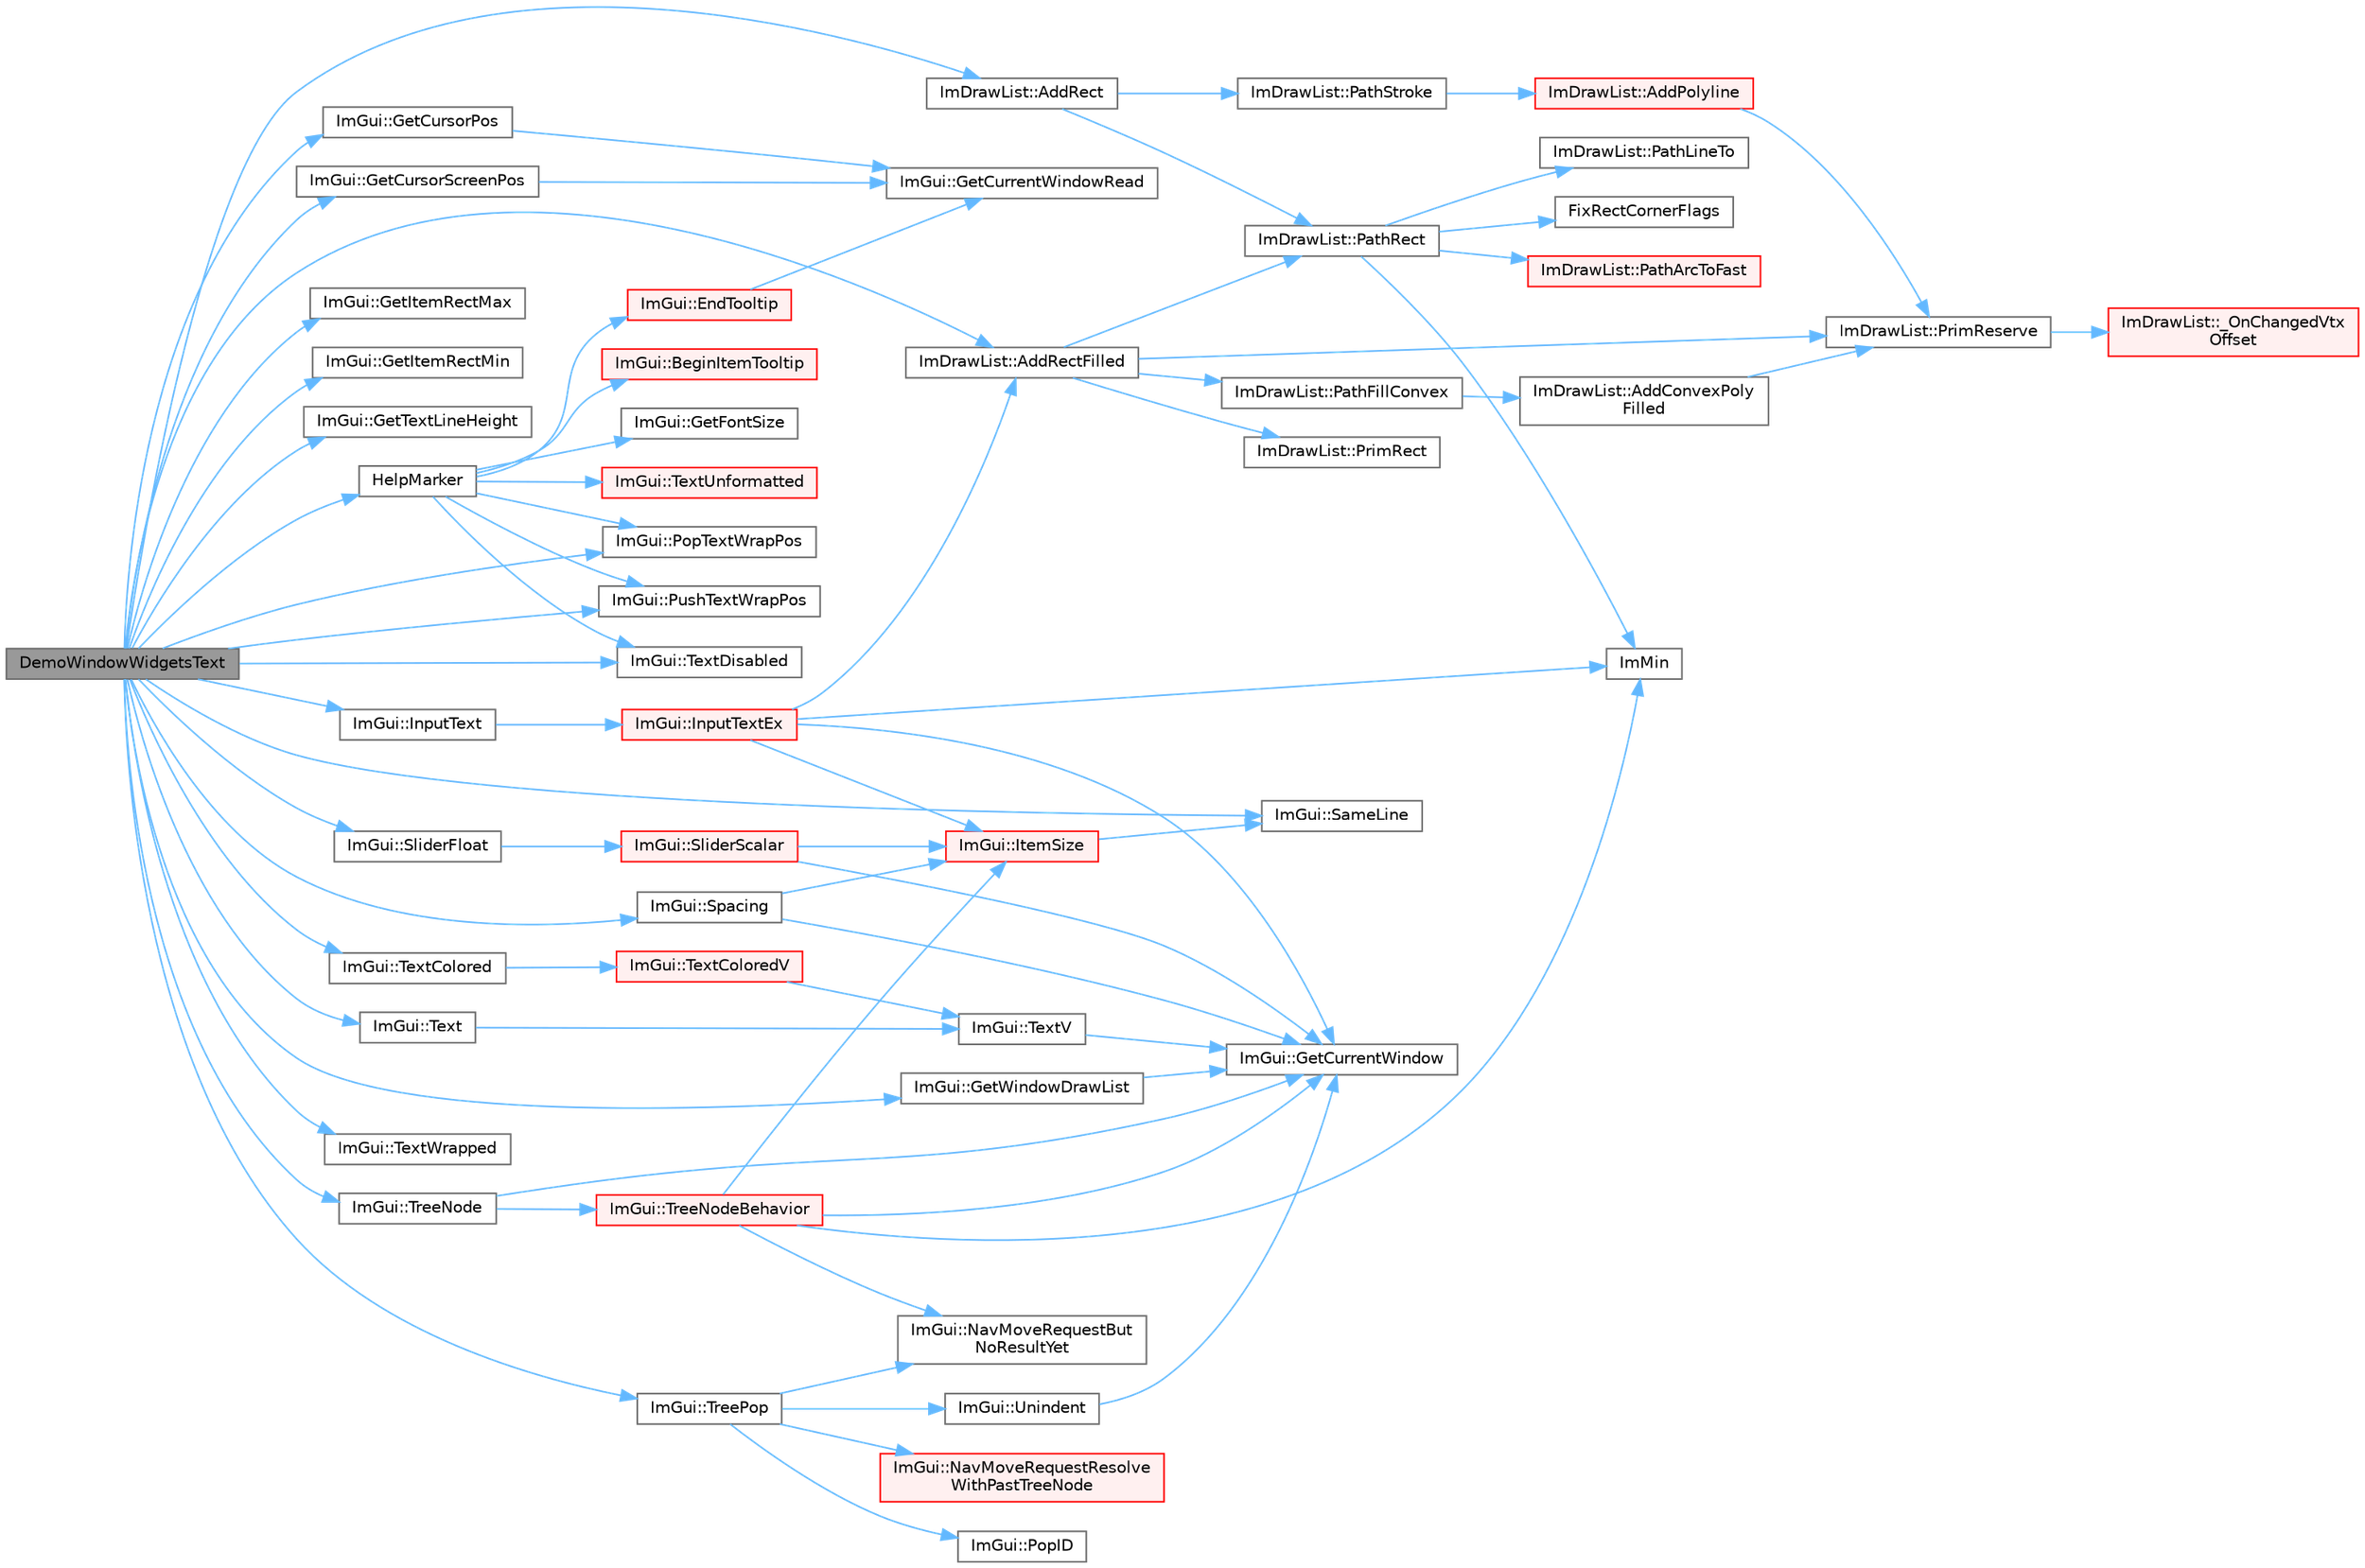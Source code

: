 digraph "DemoWindowWidgetsText"
{
 // LATEX_PDF_SIZE
  bgcolor="transparent";
  edge [fontname=Helvetica,fontsize=10,labelfontname=Helvetica,labelfontsize=10];
  node [fontname=Helvetica,fontsize=10,shape=box,height=0.2,width=0.4];
  rankdir="LR";
  Node1 [id="Node000001",label="DemoWindowWidgetsText",height=0.2,width=0.4,color="gray40", fillcolor="grey60", style="filled", fontcolor="black",tooltip=" "];
  Node1 -> Node2 [id="edge1_Node000001_Node000002",color="steelblue1",style="solid",tooltip=" "];
  Node2 [id="Node000002",label="ImDrawList::AddRect",height=0.2,width=0.4,color="grey40", fillcolor="white", style="filled",URL="$struct_im_draw_list.html#ad96f10a3e954fe0c5b7c96d4e205af7b",tooltip=" "];
  Node2 -> Node3 [id="edge2_Node000002_Node000003",color="steelblue1",style="solid",tooltip=" "];
  Node3 [id="Node000003",label="ImDrawList::PathRect",height=0.2,width=0.4,color="grey40", fillcolor="white", style="filled",URL="$struct_im_draw_list.html#a2251eb264ed8b17a253c409787375053",tooltip=" "];
  Node3 -> Node4 [id="edge3_Node000003_Node000004",color="steelblue1",style="solid",tooltip=" "];
  Node4 [id="Node000004",label="FixRectCornerFlags",height=0.2,width=0.4,color="grey40", fillcolor="white", style="filled",URL="$imgui__draw_8cpp.html#abc26563004ba48126f2e8b70ea0067af",tooltip=" "];
  Node3 -> Node5 [id="edge4_Node000003_Node000005",color="steelblue1",style="solid",tooltip=" "];
  Node5 [id="Node000005",label="ImMin",height=0.2,width=0.4,color="grey40", fillcolor="white", style="filled",URL="$imgui__internal_8h.html#a7f9d7828066a9d61b5630adcdf4655d3",tooltip=" "];
  Node3 -> Node6 [id="edge5_Node000003_Node000006",color="steelblue1",style="solid",tooltip=" "];
  Node6 [id="Node000006",label="ImDrawList::PathArcToFast",height=0.2,width=0.4,color="red", fillcolor="#FFF0F0", style="filled",URL="$struct_im_draw_list.html#a6d307c6de1a6522e76fa410e8fe96fcc",tooltip=" "];
  Node3 -> Node11 [id="edge6_Node000003_Node000011",color="steelblue1",style="solid",tooltip=" "];
  Node11 [id="Node000011",label="ImDrawList::PathLineTo",height=0.2,width=0.4,color="grey40", fillcolor="white", style="filled",URL="$struct_im_draw_list.html#a828d944325ed58d8b57abd3647bffaaf",tooltip=" "];
  Node2 -> Node12 [id="edge7_Node000002_Node000012",color="steelblue1",style="solid",tooltip=" "];
  Node12 [id="Node000012",label="ImDrawList::PathStroke",height=0.2,width=0.4,color="grey40", fillcolor="white", style="filled",URL="$struct_im_draw_list.html#a60bf9040ef3d09b39c4ba8f5a2a68ae9",tooltip=" "];
  Node12 -> Node13 [id="edge8_Node000012_Node000013",color="steelblue1",style="solid",tooltip=" "];
  Node13 [id="Node000013",label="ImDrawList::AddPolyline",height=0.2,width=0.4,color="red", fillcolor="#FFF0F0", style="filled",URL="$struct_im_draw_list.html#abc568847b1113e624456436bfab1b307",tooltip=" "];
  Node13 -> Node15 [id="edge9_Node000013_Node000015",color="steelblue1",style="solid",tooltip=" "];
  Node15 [id="Node000015",label="ImDrawList::PrimReserve",height=0.2,width=0.4,color="grey40", fillcolor="white", style="filled",URL="$struct_im_draw_list.html#a879aa38dbfb0344e3e023d65c002c7d7",tooltip=" "];
  Node15 -> Node16 [id="edge10_Node000015_Node000016",color="steelblue1",style="solid",tooltip=" "];
  Node16 [id="Node000016",label="ImDrawList::_OnChangedVtx\lOffset",height=0.2,width=0.4,color="red", fillcolor="#FFF0F0", style="filled",URL="$struct_im_draw_list.html#a7f2e315f147acd8b555d86d1557659cc",tooltip=" "];
  Node1 -> Node18 [id="edge11_Node000001_Node000018",color="steelblue1",style="solid",tooltip=" "];
  Node18 [id="Node000018",label="ImDrawList::AddRectFilled",height=0.2,width=0.4,color="grey40", fillcolor="white", style="filled",URL="$struct_im_draw_list.html#a6b16ab764160b0251d2e7b3bd08c1ffc",tooltip=" "];
  Node18 -> Node19 [id="edge12_Node000018_Node000019",color="steelblue1",style="solid",tooltip=" "];
  Node19 [id="Node000019",label="ImDrawList::PathFillConvex",height=0.2,width=0.4,color="grey40", fillcolor="white", style="filled",URL="$struct_im_draw_list.html#aea9301cb99ebf4b27f5d3959017567c9",tooltip=" "];
  Node19 -> Node20 [id="edge13_Node000019_Node000020",color="steelblue1",style="solid",tooltip=" "];
  Node20 [id="Node000020",label="ImDrawList::AddConvexPoly\lFilled",height=0.2,width=0.4,color="grey40", fillcolor="white", style="filled",URL="$struct_im_draw_list.html#ad2accc0a74845b08bd0e6fae6183d6d0",tooltip=" "];
  Node20 -> Node15 [id="edge14_Node000020_Node000015",color="steelblue1",style="solid",tooltip=" "];
  Node18 -> Node3 [id="edge15_Node000018_Node000003",color="steelblue1",style="solid",tooltip=" "];
  Node18 -> Node21 [id="edge16_Node000018_Node000021",color="steelblue1",style="solid",tooltip=" "];
  Node21 [id="Node000021",label="ImDrawList::PrimRect",height=0.2,width=0.4,color="grey40", fillcolor="white", style="filled",URL="$struct_im_draw_list.html#ae2be093563f1d20b8190b7c423113925",tooltip=" "];
  Node18 -> Node15 [id="edge17_Node000018_Node000015",color="steelblue1",style="solid",tooltip=" "];
  Node1 -> Node22 [id="edge18_Node000001_Node000022",color="steelblue1",style="solid",tooltip=" "];
  Node22 [id="Node000022",label="ImGui::GetCursorPos",height=0.2,width=0.4,color="grey40", fillcolor="white", style="filled",URL="$namespace_im_gui.html#a2fa4eb57e0f73b90e8edcd226a0cc7d5",tooltip=" "];
  Node22 -> Node23 [id="edge19_Node000022_Node000023",color="steelblue1",style="solid",tooltip=" "];
  Node23 [id="Node000023",label="ImGui::GetCurrentWindowRead",height=0.2,width=0.4,color="grey40", fillcolor="white", style="filled",URL="$namespace_im_gui.html#a055af7d6b7b4ae977a9c3c25a98e0d2f",tooltip=" "];
  Node1 -> Node24 [id="edge20_Node000001_Node000024",color="steelblue1",style="solid",tooltip=" "];
  Node24 [id="Node000024",label="ImGui::GetCursorScreenPos",height=0.2,width=0.4,color="grey40", fillcolor="white", style="filled",URL="$namespace_im_gui.html#adb0db3c1ee36f5085f35890a4229ae75",tooltip=" "];
  Node24 -> Node23 [id="edge21_Node000024_Node000023",color="steelblue1",style="solid",tooltip=" "];
  Node1 -> Node25 [id="edge22_Node000001_Node000025",color="steelblue1",style="solid",tooltip=" "];
  Node25 [id="Node000025",label="ImGui::GetItemRectMax",height=0.2,width=0.4,color="grey40", fillcolor="white", style="filled",URL="$namespace_im_gui.html#a3d260209b8dc25a2c942e8cfd1ed0e51",tooltip=" "];
  Node1 -> Node26 [id="edge23_Node000001_Node000026",color="steelblue1",style="solid",tooltip=" "];
  Node26 [id="Node000026",label="ImGui::GetItemRectMin",height=0.2,width=0.4,color="grey40", fillcolor="white", style="filled",URL="$namespace_im_gui.html#a65b24b72ec0e8444c705cebf3e91f570",tooltip=" "];
  Node1 -> Node27 [id="edge24_Node000001_Node000027",color="steelblue1",style="solid",tooltip=" "];
  Node27 [id="Node000027",label="ImGui::GetTextLineHeight",height=0.2,width=0.4,color="grey40", fillcolor="white", style="filled",URL="$namespace_im_gui.html#aaba5637199d31ea23d4d143b30a44aff",tooltip=" "];
  Node1 -> Node28 [id="edge25_Node000001_Node000028",color="steelblue1",style="solid",tooltip=" "];
  Node28 [id="Node000028",label="ImGui::GetWindowDrawList",height=0.2,width=0.4,color="grey40", fillcolor="white", style="filled",URL="$namespace_im_gui.html#aa100c22a9feafe843fa12c66590cbda0",tooltip=" "];
  Node28 -> Node29 [id="edge26_Node000028_Node000029",color="steelblue1",style="solid",tooltip=" "];
  Node29 [id="Node000029",label="ImGui::GetCurrentWindow",height=0.2,width=0.4,color="grey40", fillcolor="white", style="filled",URL="$namespace_im_gui.html#ac452417b5004ca16a814a72cff153526",tooltip=" "];
  Node1 -> Node30 [id="edge27_Node000001_Node000030",color="steelblue1",style="solid",tooltip=" "];
  Node30 [id="Node000030",label="HelpMarker",height=0.2,width=0.4,color="grey40", fillcolor="white", style="filled",URL="$imgui__demo_8cpp.html#ae82388701c37c8cbb88a0304ca0f033b",tooltip=" "];
  Node30 -> Node31 [id="edge28_Node000030_Node000031",color="steelblue1",style="solid",tooltip=" "];
  Node31 [id="Node000031",label="ImGui::BeginItemTooltip",height=0.2,width=0.4,color="red", fillcolor="#FFF0F0", style="filled",URL="$namespace_im_gui.html#a0557ed1d3f89dcb5d25311bf3099ddf5",tooltip=" "];
  Node30 -> Node106 [id="edge29_Node000030_Node000106",color="steelblue1",style="solid",tooltip=" "];
  Node106 [id="Node000106",label="ImGui::EndTooltip",height=0.2,width=0.4,color="red", fillcolor="#FFF0F0", style="filled",URL="$namespace_im_gui.html#ac8d75c160cfdf43d512f773ca133a1c6",tooltip=" "];
  Node106 -> Node23 [id="edge30_Node000106_Node000023",color="steelblue1",style="solid",tooltip=" "];
  Node30 -> Node523 [id="edge31_Node000030_Node000523",color="steelblue1",style="solid",tooltip=" "];
  Node523 [id="Node000523",label="ImGui::GetFontSize",height=0.2,width=0.4,color="grey40", fillcolor="white", style="filled",URL="$namespace_im_gui.html#ac592ae8e0aa4a1a06502ec7872bc8da8",tooltip=" "];
  Node30 -> Node524 [id="edge32_Node000030_Node000524",color="steelblue1",style="solid",tooltip=" "];
  Node524 [id="Node000524",label="ImGui::PopTextWrapPos",height=0.2,width=0.4,color="grey40", fillcolor="white", style="filled",URL="$namespace_im_gui.html#a08000421b9cc13757430efe54178ae0f",tooltip=" "];
  Node30 -> Node525 [id="edge33_Node000030_Node000525",color="steelblue1",style="solid",tooltip=" "];
  Node525 [id="Node000525",label="ImGui::PushTextWrapPos",height=0.2,width=0.4,color="grey40", fillcolor="white", style="filled",URL="$namespace_im_gui.html#a72ba065ae9819aaed3af68c113d2758b",tooltip=" "];
  Node30 -> Node526 [id="edge34_Node000030_Node000526",color="steelblue1",style="solid",tooltip=" "];
  Node526 [id="Node000526",label="ImGui::TextDisabled",height=0.2,width=0.4,color="grey40", fillcolor="white", style="filled",URL="$namespace_im_gui.html#aa96bf14c5fa288e106820aeb4ba7fcb6",tooltip=" "];
  Node30 -> Node527 [id="edge35_Node000030_Node000527",color="steelblue1",style="solid",tooltip=" "];
  Node527 [id="Node000527",label="ImGui::TextUnformatted",height=0.2,width=0.4,color="red", fillcolor="#FFF0F0", style="filled",URL="$namespace_im_gui.html#a96a5f42789ecc419b2ae8af7b2acc28e",tooltip=" "];
  Node1 -> Node532 [id="edge36_Node000001_Node000532",color="steelblue1",style="solid",tooltip=" "];
  Node532 [id="Node000532",label="ImGui::InputText",height=0.2,width=0.4,color="grey40", fillcolor="white", style="filled",URL="$namespace_im_gui.html#aa72b5760a3a206729723a587ac7c8519",tooltip=" "];
  Node532 -> Node533 [id="edge37_Node000532_Node000533",color="steelblue1",style="solid",tooltip=" "];
  Node533 [id="Node000533",label="ImGui::InputTextEx",height=0.2,width=0.4,color="red", fillcolor="#FFF0F0", style="filled",URL="$namespace_im_gui.html#af89af17ecc11653f25fea1e50e195de6",tooltip=" "];
  Node533 -> Node18 [id="edge38_Node000533_Node000018",color="steelblue1",style="solid",tooltip=" "];
  Node533 -> Node29 [id="edge39_Node000533_Node000029",color="steelblue1",style="solid",tooltip=" "];
  Node533 -> Node5 [id="edge40_Node000533_Node000005",color="steelblue1",style="solid",tooltip=" "];
  Node533 -> Node176 [id="edge41_Node000533_Node000176",color="steelblue1",style="solid",tooltip=" "];
  Node176 [id="Node000176",label="ImGui::ItemSize",height=0.2,width=0.4,color="red", fillcolor="#FFF0F0", style="filled",URL="$namespace_im_gui.html#a4b5818a652d943ea54e0cec9fb3943d7",tooltip=" "];
  Node176 -> Node177 [id="edge42_Node000176_Node000177",color="steelblue1",style="solid",tooltip=" "];
  Node177 [id="Node000177",label="ImGui::SameLine",height=0.2,width=0.4,color="grey40", fillcolor="white", style="filled",URL="$namespace_im_gui.html#addd433eb3aae59119e341e80db474f66",tooltip=" "];
  Node1 -> Node524 [id="edge43_Node000001_Node000524",color="steelblue1",style="solid",tooltip=" "];
  Node1 -> Node525 [id="edge44_Node000001_Node000525",color="steelblue1",style="solid",tooltip=" "];
  Node1 -> Node177 [id="edge45_Node000001_Node000177",color="steelblue1",style="solid",tooltip=" "];
  Node1 -> Node563 [id="edge46_Node000001_Node000563",color="steelblue1",style="solid",tooltip=" "];
  Node563 [id="Node000563",label="ImGui::SliderFloat",height=0.2,width=0.4,color="grey40", fillcolor="white", style="filled",URL="$namespace_im_gui.html#a864f761801792a0cc5ce3408f3392cfc",tooltip=" "];
  Node563 -> Node564 [id="edge47_Node000563_Node000564",color="steelblue1",style="solid",tooltip=" "];
  Node564 [id="Node000564",label="ImGui::SliderScalar",height=0.2,width=0.4,color="red", fillcolor="#FFF0F0", style="filled",URL="$namespace_im_gui.html#afdd7faa9a69f75b8d674cdc207441bea",tooltip=" "];
  Node564 -> Node29 [id="edge48_Node000564_Node000029",color="steelblue1",style="solid",tooltip=" "];
  Node564 -> Node176 [id="edge49_Node000564_Node000176",color="steelblue1",style="solid",tooltip=" "];
  Node1 -> Node583 [id="edge50_Node000001_Node000583",color="steelblue1",style="solid",tooltip=" "];
  Node583 [id="Node000583",label="ImGui::Spacing",height=0.2,width=0.4,color="grey40", fillcolor="white", style="filled",URL="$namespace_im_gui.html#a2659e2bfe84b4cad0facd65d5c1ac90d",tooltip=" "];
  Node583 -> Node29 [id="edge51_Node000583_Node000029",color="steelblue1",style="solid",tooltip=" "];
  Node583 -> Node176 [id="edge52_Node000583_Node000176",color="steelblue1",style="solid",tooltip=" "];
  Node1 -> Node584 [id="edge53_Node000001_Node000584",color="steelblue1",style="solid",tooltip=" "];
  Node584 [id="Node000584",label="ImGui::Text",height=0.2,width=0.4,color="grey40", fillcolor="white", style="filled",URL="$namespace_im_gui.html#a9e7b83611fe441d54fad2effb4bf4965",tooltip=" "];
  Node584 -> Node371 [id="edge54_Node000584_Node000371",color="steelblue1",style="solid",tooltip=" "];
  Node371 [id="Node000371",label="ImGui::TextV",height=0.2,width=0.4,color="grey40", fillcolor="white", style="filled",URL="$namespace_im_gui.html#a10a0d6362178c2f743092f21e1b6cd20",tooltip=" "];
  Node371 -> Node29 [id="edge55_Node000371_Node000029",color="steelblue1",style="solid",tooltip=" "];
  Node1 -> Node585 [id="edge56_Node000001_Node000585",color="steelblue1",style="solid",tooltip=" "];
  Node585 [id="Node000585",label="ImGui::TextColored",height=0.2,width=0.4,color="grey40", fillcolor="white", style="filled",URL="$namespace_im_gui.html#a36ab8fcad68b26863d6e910755de04c2",tooltip=" "];
  Node585 -> Node586 [id="edge57_Node000585_Node000586",color="steelblue1",style="solid",tooltip=" "];
  Node586 [id="Node000586",label="ImGui::TextColoredV",height=0.2,width=0.4,color="red", fillcolor="#FFF0F0", style="filled",URL="$namespace_im_gui.html#a87c24ece994188a7145d8feecb4439ed",tooltip=" "];
  Node586 -> Node371 [id="edge58_Node000586_Node000371",color="steelblue1",style="solid",tooltip=" "];
  Node1 -> Node526 [id="edge59_Node000001_Node000526",color="steelblue1",style="solid",tooltip=" "];
  Node1 -> Node587 [id="edge60_Node000001_Node000587",color="steelblue1",style="solid",tooltip=" "];
  Node587 [id="Node000587",label="ImGui::TextWrapped",height=0.2,width=0.4,color="grey40", fillcolor="white", style="filled",URL="$namespace_im_gui.html#ad57bb15c599e73b2ccc7c0f7de6e5823",tooltip=" "];
  Node1 -> Node588 [id="edge61_Node000001_Node000588",color="steelblue1",style="solid",tooltip=" "];
  Node588 [id="Node000588",label="ImGui::TreeNode",height=0.2,width=0.4,color="grey40", fillcolor="white", style="filled",URL="$namespace_im_gui.html#a4dff507ce8bbe0da9556bb50b1e60d7f",tooltip=" "];
  Node588 -> Node29 [id="edge62_Node000588_Node000029",color="steelblue1",style="solid",tooltip=" "];
  Node588 -> Node589 [id="edge63_Node000588_Node000589",color="steelblue1",style="solid",tooltip=" "];
  Node589 [id="Node000589",label="ImGui::TreeNodeBehavior",height=0.2,width=0.4,color="red", fillcolor="#FFF0F0", style="filled",URL="$namespace_im_gui.html#a918eabf70d288e93b2519ee1eac2c0b4",tooltip=" "];
  Node589 -> Node29 [id="edge64_Node000589_Node000029",color="steelblue1",style="solid",tooltip=" "];
  Node589 -> Node5 [id="edge65_Node000589_Node000005",color="steelblue1",style="solid",tooltip=" "];
  Node589 -> Node176 [id="edge66_Node000589_Node000176",color="steelblue1",style="solid",tooltip=" "];
  Node589 -> Node179 [id="edge67_Node000589_Node000179",color="steelblue1",style="solid",tooltip=" "];
  Node179 [id="Node000179",label="ImGui::NavMoveRequestBut\lNoResultYet",height=0.2,width=0.4,color="grey40", fillcolor="white", style="filled",URL="$namespace_im_gui.html#a3fab98556d11690efd4f7f2fde94968e",tooltip=" "];
  Node1 -> Node362 [id="edge68_Node000001_Node000362",color="steelblue1",style="solid",tooltip=" "];
  Node362 [id="Node000362",label="ImGui::TreePop",height=0.2,width=0.4,color="grey40", fillcolor="white", style="filled",URL="$namespace_im_gui.html#a41ecf265e5f678c78fc9c30b3cf2077f",tooltip=" "];
  Node362 -> Node179 [id="edge69_Node000362_Node000179",color="steelblue1",style="solid",tooltip=" "];
  Node362 -> Node363 [id="edge70_Node000362_Node000363",color="steelblue1",style="solid",tooltip=" "];
  Node363 [id="Node000363",label="ImGui::NavMoveRequestResolve\lWithPastTreeNode",height=0.2,width=0.4,color="red", fillcolor="#FFF0F0", style="filled",URL="$namespace_im_gui.html#a626a63937b3f661fc089c4989176cb90",tooltip=" "];
  Node362 -> Node117 [id="edge71_Node000362_Node000117",color="steelblue1",style="solid",tooltip=" "];
  Node117 [id="Node000117",label="ImGui::PopID",height=0.2,width=0.4,color="grey40", fillcolor="white", style="filled",URL="$namespace_im_gui.html#aba0b2d8f890a5d435ae43d0c4a2d4dd1",tooltip=" "];
  Node362 -> Node364 [id="edge72_Node000362_Node000364",color="steelblue1",style="solid",tooltip=" "];
  Node364 [id="Node000364",label="ImGui::Unindent",height=0.2,width=0.4,color="grey40", fillcolor="white", style="filled",URL="$namespace_im_gui.html#ad577d36753634c9bbdc3750b0e5217f5",tooltip=" "];
  Node364 -> Node29 [id="edge73_Node000364_Node000029",color="steelblue1",style="solid",tooltip=" "];
}
